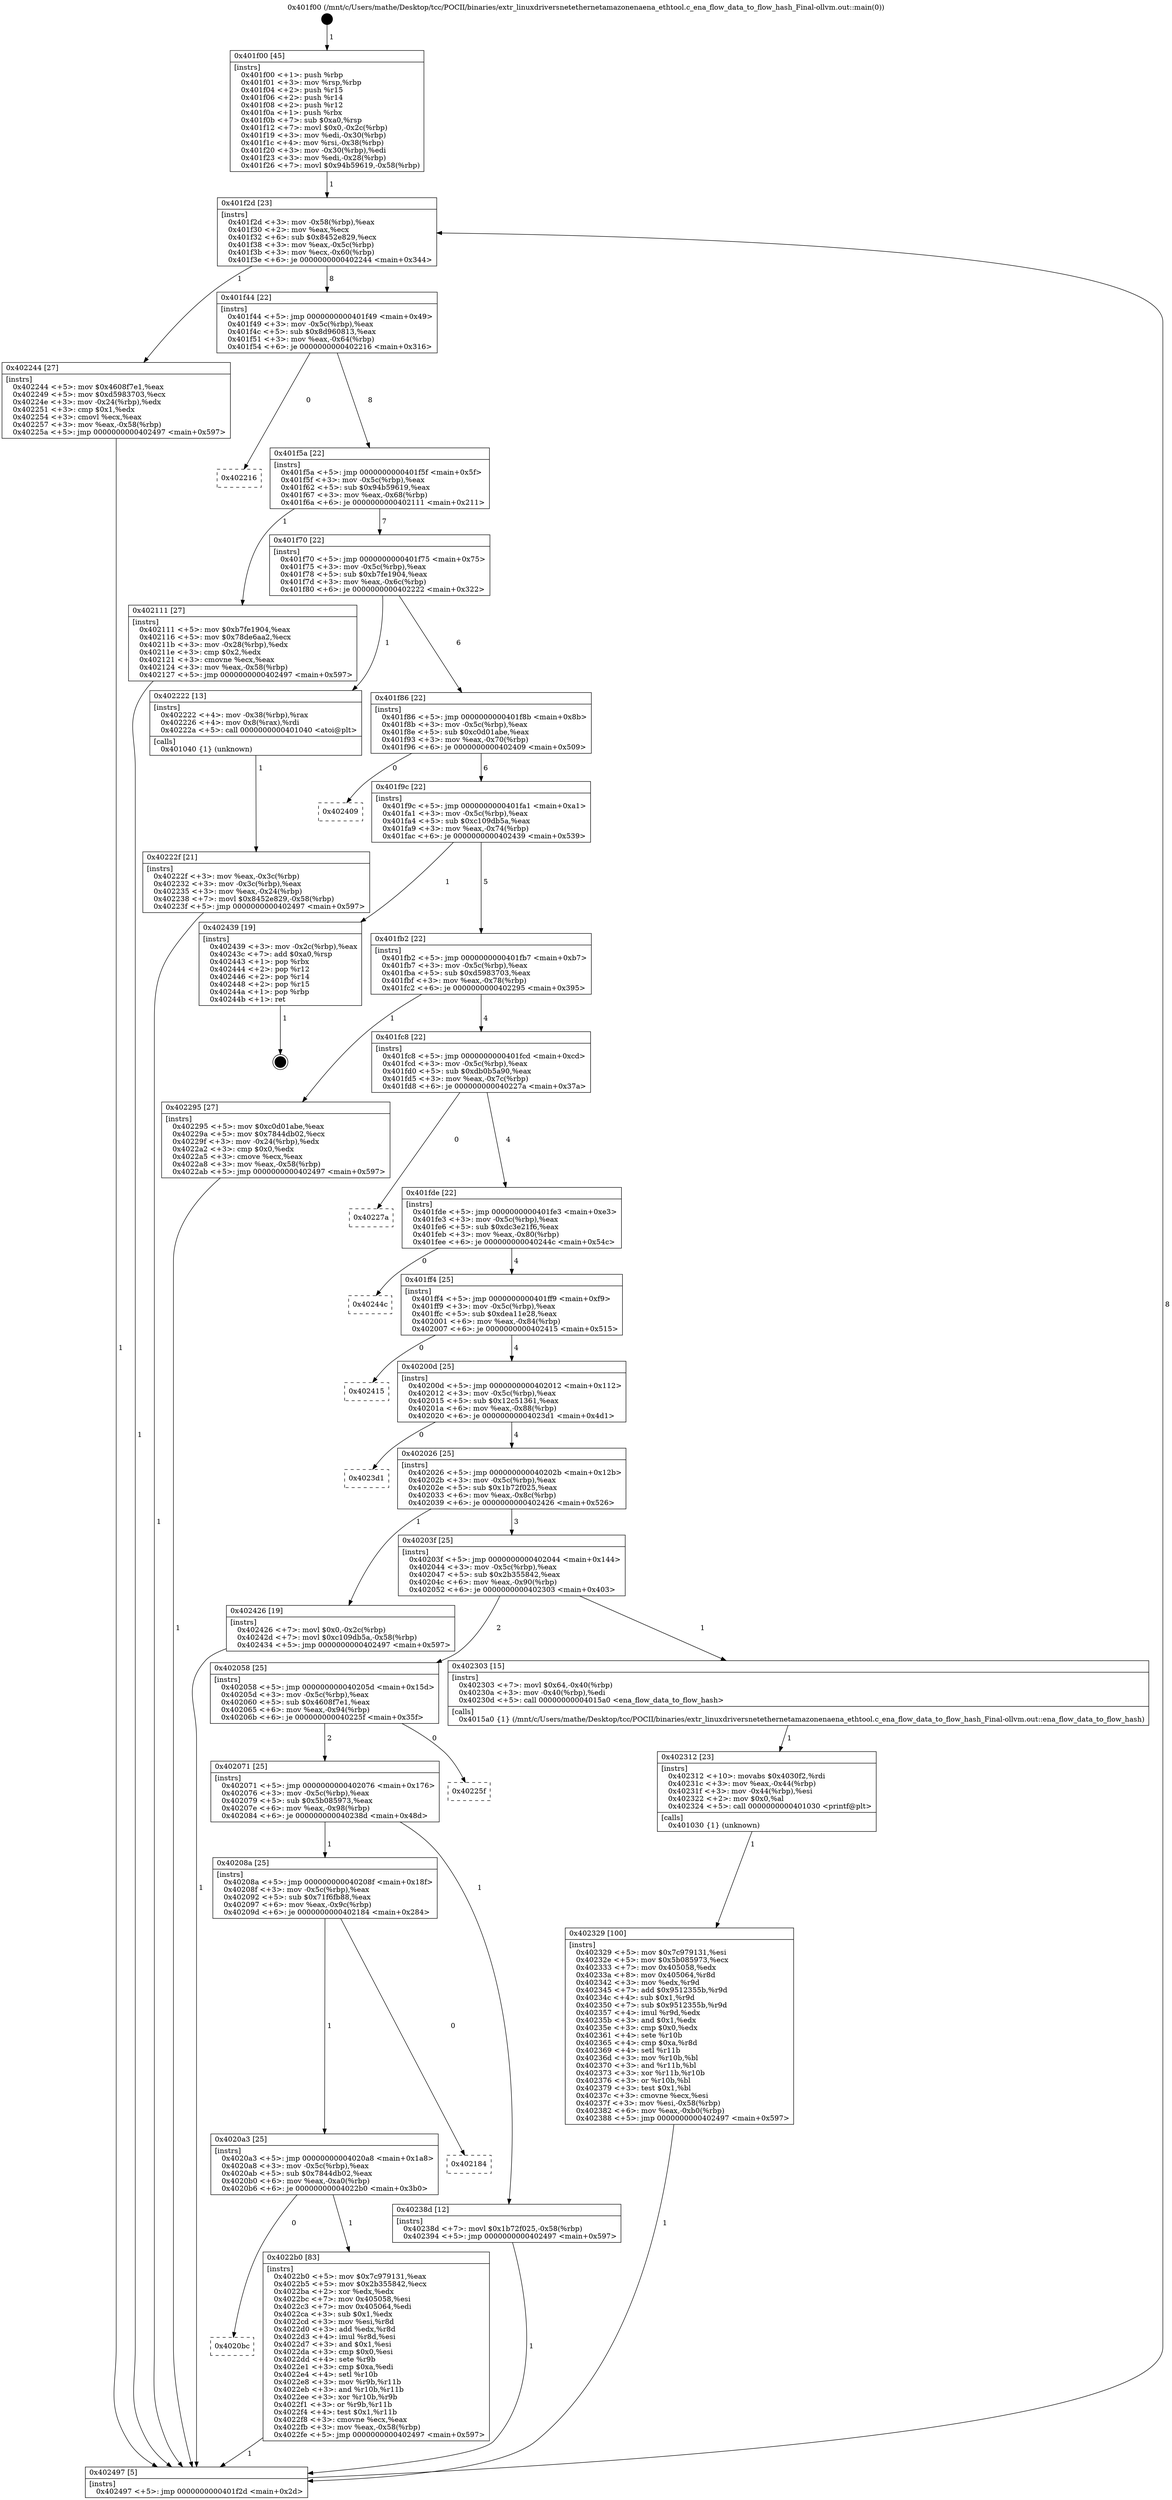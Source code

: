 digraph "0x401f00" {
  label = "0x401f00 (/mnt/c/Users/mathe/Desktop/tcc/POCII/binaries/extr_linuxdriversnetethernetamazonenaena_ethtool.c_ena_flow_data_to_flow_hash_Final-ollvm.out::main(0))"
  labelloc = "t"
  node[shape=record]

  Entry [label="",width=0.3,height=0.3,shape=circle,fillcolor=black,style=filled]
  "0x401f2d" [label="{
     0x401f2d [23]\l
     | [instrs]\l
     &nbsp;&nbsp;0x401f2d \<+3\>: mov -0x58(%rbp),%eax\l
     &nbsp;&nbsp;0x401f30 \<+2\>: mov %eax,%ecx\l
     &nbsp;&nbsp;0x401f32 \<+6\>: sub $0x8452e829,%ecx\l
     &nbsp;&nbsp;0x401f38 \<+3\>: mov %eax,-0x5c(%rbp)\l
     &nbsp;&nbsp;0x401f3b \<+3\>: mov %ecx,-0x60(%rbp)\l
     &nbsp;&nbsp;0x401f3e \<+6\>: je 0000000000402244 \<main+0x344\>\l
  }"]
  "0x402244" [label="{
     0x402244 [27]\l
     | [instrs]\l
     &nbsp;&nbsp;0x402244 \<+5\>: mov $0x4608f7e1,%eax\l
     &nbsp;&nbsp;0x402249 \<+5\>: mov $0xd5983703,%ecx\l
     &nbsp;&nbsp;0x40224e \<+3\>: mov -0x24(%rbp),%edx\l
     &nbsp;&nbsp;0x402251 \<+3\>: cmp $0x1,%edx\l
     &nbsp;&nbsp;0x402254 \<+3\>: cmovl %ecx,%eax\l
     &nbsp;&nbsp;0x402257 \<+3\>: mov %eax,-0x58(%rbp)\l
     &nbsp;&nbsp;0x40225a \<+5\>: jmp 0000000000402497 \<main+0x597\>\l
  }"]
  "0x401f44" [label="{
     0x401f44 [22]\l
     | [instrs]\l
     &nbsp;&nbsp;0x401f44 \<+5\>: jmp 0000000000401f49 \<main+0x49\>\l
     &nbsp;&nbsp;0x401f49 \<+3\>: mov -0x5c(%rbp),%eax\l
     &nbsp;&nbsp;0x401f4c \<+5\>: sub $0x8d960813,%eax\l
     &nbsp;&nbsp;0x401f51 \<+3\>: mov %eax,-0x64(%rbp)\l
     &nbsp;&nbsp;0x401f54 \<+6\>: je 0000000000402216 \<main+0x316\>\l
  }"]
  Exit [label="",width=0.3,height=0.3,shape=circle,fillcolor=black,style=filled,peripheries=2]
  "0x402216" [label="{
     0x402216\l
  }", style=dashed]
  "0x401f5a" [label="{
     0x401f5a [22]\l
     | [instrs]\l
     &nbsp;&nbsp;0x401f5a \<+5\>: jmp 0000000000401f5f \<main+0x5f\>\l
     &nbsp;&nbsp;0x401f5f \<+3\>: mov -0x5c(%rbp),%eax\l
     &nbsp;&nbsp;0x401f62 \<+5\>: sub $0x94b59619,%eax\l
     &nbsp;&nbsp;0x401f67 \<+3\>: mov %eax,-0x68(%rbp)\l
     &nbsp;&nbsp;0x401f6a \<+6\>: je 0000000000402111 \<main+0x211\>\l
  }"]
  "0x402329" [label="{
     0x402329 [100]\l
     | [instrs]\l
     &nbsp;&nbsp;0x402329 \<+5\>: mov $0x7c979131,%esi\l
     &nbsp;&nbsp;0x40232e \<+5\>: mov $0x5b085973,%ecx\l
     &nbsp;&nbsp;0x402333 \<+7\>: mov 0x405058,%edx\l
     &nbsp;&nbsp;0x40233a \<+8\>: mov 0x405064,%r8d\l
     &nbsp;&nbsp;0x402342 \<+3\>: mov %edx,%r9d\l
     &nbsp;&nbsp;0x402345 \<+7\>: add $0x9512355b,%r9d\l
     &nbsp;&nbsp;0x40234c \<+4\>: sub $0x1,%r9d\l
     &nbsp;&nbsp;0x402350 \<+7\>: sub $0x9512355b,%r9d\l
     &nbsp;&nbsp;0x402357 \<+4\>: imul %r9d,%edx\l
     &nbsp;&nbsp;0x40235b \<+3\>: and $0x1,%edx\l
     &nbsp;&nbsp;0x40235e \<+3\>: cmp $0x0,%edx\l
     &nbsp;&nbsp;0x402361 \<+4\>: sete %r10b\l
     &nbsp;&nbsp;0x402365 \<+4\>: cmp $0xa,%r8d\l
     &nbsp;&nbsp;0x402369 \<+4\>: setl %r11b\l
     &nbsp;&nbsp;0x40236d \<+3\>: mov %r10b,%bl\l
     &nbsp;&nbsp;0x402370 \<+3\>: and %r11b,%bl\l
     &nbsp;&nbsp;0x402373 \<+3\>: xor %r11b,%r10b\l
     &nbsp;&nbsp;0x402376 \<+3\>: or %r10b,%bl\l
     &nbsp;&nbsp;0x402379 \<+3\>: test $0x1,%bl\l
     &nbsp;&nbsp;0x40237c \<+3\>: cmovne %ecx,%esi\l
     &nbsp;&nbsp;0x40237f \<+3\>: mov %esi,-0x58(%rbp)\l
     &nbsp;&nbsp;0x402382 \<+6\>: mov %eax,-0xb0(%rbp)\l
     &nbsp;&nbsp;0x402388 \<+5\>: jmp 0000000000402497 \<main+0x597\>\l
  }"]
  "0x402111" [label="{
     0x402111 [27]\l
     | [instrs]\l
     &nbsp;&nbsp;0x402111 \<+5\>: mov $0xb7fe1904,%eax\l
     &nbsp;&nbsp;0x402116 \<+5\>: mov $0x78de6aa2,%ecx\l
     &nbsp;&nbsp;0x40211b \<+3\>: mov -0x28(%rbp),%edx\l
     &nbsp;&nbsp;0x40211e \<+3\>: cmp $0x2,%edx\l
     &nbsp;&nbsp;0x402121 \<+3\>: cmovne %ecx,%eax\l
     &nbsp;&nbsp;0x402124 \<+3\>: mov %eax,-0x58(%rbp)\l
     &nbsp;&nbsp;0x402127 \<+5\>: jmp 0000000000402497 \<main+0x597\>\l
  }"]
  "0x401f70" [label="{
     0x401f70 [22]\l
     | [instrs]\l
     &nbsp;&nbsp;0x401f70 \<+5\>: jmp 0000000000401f75 \<main+0x75\>\l
     &nbsp;&nbsp;0x401f75 \<+3\>: mov -0x5c(%rbp),%eax\l
     &nbsp;&nbsp;0x401f78 \<+5\>: sub $0xb7fe1904,%eax\l
     &nbsp;&nbsp;0x401f7d \<+3\>: mov %eax,-0x6c(%rbp)\l
     &nbsp;&nbsp;0x401f80 \<+6\>: je 0000000000402222 \<main+0x322\>\l
  }"]
  "0x402497" [label="{
     0x402497 [5]\l
     | [instrs]\l
     &nbsp;&nbsp;0x402497 \<+5\>: jmp 0000000000401f2d \<main+0x2d\>\l
  }"]
  "0x401f00" [label="{
     0x401f00 [45]\l
     | [instrs]\l
     &nbsp;&nbsp;0x401f00 \<+1\>: push %rbp\l
     &nbsp;&nbsp;0x401f01 \<+3\>: mov %rsp,%rbp\l
     &nbsp;&nbsp;0x401f04 \<+2\>: push %r15\l
     &nbsp;&nbsp;0x401f06 \<+2\>: push %r14\l
     &nbsp;&nbsp;0x401f08 \<+2\>: push %r12\l
     &nbsp;&nbsp;0x401f0a \<+1\>: push %rbx\l
     &nbsp;&nbsp;0x401f0b \<+7\>: sub $0xa0,%rsp\l
     &nbsp;&nbsp;0x401f12 \<+7\>: movl $0x0,-0x2c(%rbp)\l
     &nbsp;&nbsp;0x401f19 \<+3\>: mov %edi,-0x30(%rbp)\l
     &nbsp;&nbsp;0x401f1c \<+4\>: mov %rsi,-0x38(%rbp)\l
     &nbsp;&nbsp;0x401f20 \<+3\>: mov -0x30(%rbp),%edi\l
     &nbsp;&nbsp;0x401f23 \<+3\>: mov %edi,-0x28(%rbp)\l
     &nbsp;&nbsp;0x401f26 \<+7\>: movl $0x94b59619,-0x58(%rbp)\l
  }"]
  "0x402312" [label="{
     0x402312 [23]\l
     | [instrs]\l
     &nbsp;&nbsp;0x402312 \<+10\>: movabs $0x4030f2,%rdi\l
     &nbsp;&nbsp;0x40231c \<+3\>: mov %eax,-0x44(%rbp)\l
     &nbsp;&nbsp;0x40231f \<+3\>: mov -0x44(%rbp),%esi\l
     &nbsp;&nbsp;0x402322 \<+2\>: mov $0x0,%al\l
     &nbsp;&nbsp;0x402324 \<+5\>: call 0000000000401030 \<printf@plt\>\l
     | [calls]\l
     &nbsp;&nbsp;0x401030 \{1\} (unknown)\l
  }"]
  "0x402222" [label="{
     0x402222 [13]\l
     | [instrs]\l
     &nbsp;&nbsp;0x402222 \<+4\>: mov -0x38(%rbp),%rax\l
     &nbsp;&nbsp;0x402226 \<+4\>: mov 0x8(%rax),%rdi\l
     &nbsp;&nbsp;0x40222a \<+5\>: call 0000000000401040 \<atoi@plt\>\l
     | [calls]\l
     &nbsp;&nbsp;0x401040 \{1\} (unknown)\l
  }"]
  "0x401f86" [label="{
     0x401f86 [22]\l
     | [instrs]\l
     &nbsp;&nbsp;0x401f86 \<+5\>: jmp 0000000000401f8b \<main+0x8b\>\l
     &nbsp;&nbsp;0x401f8b \<+3\>: mov -0x5c(%rbp),%eax\l
     &nbsp;&nbsp;0x401f8e \<+5\>: sub $0xc0d01abe,%eax\l
     &nbsp;&nbsp;0x401f93 \<+3\>: mov %eax,-0x70(%rbp)\l
     &nbsp;&nbsp;0x401f96 \<+6\>: je 0000000000402409 \<main+0x509\>\l
  }"]
  "0x40222f" [label="{
     0x40222f [21]\l
     | [instrs]\l
     &nbsp;&nbsp;0x40222f \<+3\>: mov %eax,-0x3c(%rbp)\l
     &nbsp;&nbsp;0x402232 \<+3\>: mov -0x3c(%rbp),%eax\l
     &nbsp;&nbsp;0x402235 \<+3\>: mov %eax,-0x24(%rbp)\l
     &nbsp;&nbsp;0x402238 \<+7\>: movl $0x8452e829,-0x58(%rbp)\l
     &nbsp;&nbsp;0x40223f \<+5\>: jmp 0000000000402497 \<main+0x597\>\l
  }"]
  "0x4020bc" [label="{
     0x4020bc\l
  }", style=dashed]
  "0x402409" [label="{
     0x402409\l
  }", style=dashed]
  "0x401f9c" [label="{
     0x401f9c [22]\l
     | [instrs]\l
     &nbsp;&nbsp;0x401f9c \<+5\>: jmp 0000000000401fa1 \<main+0xa1\>\l
     &nbsp;&nbsp;0x401fa1 \<+3\>: mov -0x5c(%rbp),%eax\l
     &nbsp;&nbsp;0x401fa4 \<+5\>: sub $0xc109db5a,%eax\l
     &nbsp;&nbsp;0x401fa9 \<+3\>: mov %eax,-0x74(%rbp)\l
     &nbsp;&nbsp;0x401fac \<+6\>: je 0000000000402439 \<main+0x539\>\l
  }"]
  "0x4022b0" [label="{
     0x4022b0 [83]\l
     | [instrs]\l
     &nbsp;&nbsp;0x4022b0 \<+5\>: mov $0x7c979131,%eax\l
     &nbsp;&nbsp;0x4022b5 \<+5\>: mov $0x2b355842,%ecx\l
     &nbsp;&nbsp;0x4022ba \<+2\>: xor %edx,%edx\l
     &nbsp;&nbsp;0x4022bc \<+7\>: mov 0x405058,%esi\l
     &nbsp;&nbsp;0x4022c3 \<+7\>: mov 0x405064,%edi\l
     &nbsp;&nbsp;0x4022ca \<+3\>: sub $0x1,%edx\l
     &nbsp;&nbsp;0x4022cd \<+3\>: mov %esi,%r8d\l
     &nbsp;&nbsp;0x4022d0 \<+3\>: add %edx,%r8d\l
     &nbsp;&nbsp;0x4022d3 \<+4\>: imul %r8d,%esi\l
     &nbsp;&nbsp;0x4022d7 \<+3\>: and $0x1,%esi\l
     &nbsp;&nbsp;0x4022da \<+3\>: cmp $0x0,%esi\l
     &nbsp;&nbsp;0x4022dd \<+4\>: sete %r9b\l
     &nbsp;&nbsp;0x4022e1 \<+3\>: cmp $0xa,%edi\l
     &nbsp;&nbsp;0x4022e4 \<+4\>: setl %r10b\l
     &nbsp;&nbsp;0x4022e8 \<+3\>: mov %r9b,%r11b\l
     &nbsp;&nbsp;0x4022eb \<+3\>: and %r10b,%r11b\l
     &nbsp;&nbsp;0x4022ee \<+3\>: xor %r10b,%r9b\l
     &nbsp;&nbsp;0x4022f1 \<+3\>: or %r9b,%r11b\l
     &nbsp;&nbsp;0x4022f4 \<+4\>: test $0x1,%r11b\l
     &nbsp;&nbsp;0x4022f8 \<+3\>: cmovne %ecx,%eax\l
     &nbsp;&nbsp;0x4022fb \<+3\>: mov %eax,-0x58(%rbp)\l
     &nbsp;&nbsp;0x4022fe \<+5\>: jmp 0000000000402497 \<main+0x597\>\l
  }"]
  "0x402439" [label="{
     0x402439 [19]\l
     | [instrs]\l
     &nbsp;&nbsp;0x402439 \<+3\>: mov -0x2c(%rbp),%eax\l
     &nbsp;&nbsp;0x40243c \<+7\>: add $0xa0,%rsp\l
     &nbsp;&nbsp;0x402443 \<+1\>: pop %rbx\l
     &nbsp;&nbsp;0x402444 \<+2\>: pop %r12\l
     &nbsp;&nbsp;0x402446 \<+2\>: pop %r14\l
     &nbsp;&nbsp;0x402448 \<+2\>: pop %r15\l
     &nbsp;&nbsp;0x40244a \<+1\>: pop %rbp\l
     &nbsp;&nbsp;0x40244b \<+1\>: ret\l
  }"]
  "0x401fb2" [label="{
     0x401fb2 [22]\l
     | [instrs]\l
     &nbsp;&nbsp;0x401fb2 \<+5\>: jmp 0000000000401fb7 \<main+0xb7\>\l
     &nbsp;&nbsp;0x401fb7 \<+3\>: mov -0x5c(%rbp),%eax\l
     &nbsp;&nbsp;0x401fba \<+5\>: sub $0xd5983703,%eax\l
     &nbsp;&nbsp;0x401fbf \<+3\>: mov %eax,-0x78(%rbp)\l
     &nbsp;&nbsp;0x401fc2 \<+6\>: je 0000000000402295 \<main+0x395\>\l
  }"]
  "0x4020a3" [label="{
     0x4020a3 [25]\l
     | [instrs]\l
     &nbsp;&nbsp;0x4020a3 \<+5\>: jmp 00000000004020a8 \<main+0x1a8\>\l
     &nbsp;&nbsp;0x4020a8 \<+3\>: mov -0x5c(%rbp),%eax\l
     &nbsp;&nbsp;0x4020ab \<+5\>: sub $0x7844db02,%eax\l
     &nbsp;&nbsp;0x4020b0 \<+6\>: mov %eax,-0xa0(%rbp)\l
     &nbsp;&nbsp;0x4020b6 \<+6\>: je 00000000004022b0 \<main+0x3b0\>\l
  }"]
  "0x402295" [label="{
     0x402295 [27]\l
     | [instrs]\l
     &nbsp;&nbsp;0x402295 \<+5\>: mov $0xc0d01abe,%eax\l
     &nbsp;&nbsp;0x40229a \<+5\>: mov $0x7844db02,%ecx\l
     &nbsp;&nbsp;0x40229f \<+3\>: mov -0x24(%rbp),%edx\l
     &nbsp;&nbsp;0x4022a2 \<+3\>: cmp $0x0,%edx\l
     &nbsp;&nbsp;0x4022a5 \<+3\>: cmove %ecx,%eax\l
     &nbsp;&nbsp;0x4022a8 \<+3\>: mov %eax,-0x58(%rbp)\l
     &nbsp;&nbsp;0x4022ab \<+5\>: jmp 0000000000402497 \<main+0x597\>\l
  }"]
  "0x401fc8" [label="{
     0x401fc8 [22]\l
     | [instrs]\l
     &nbsp;&nbsp;0x401fc8 \<+5\>: jmp 0000000000401fcd \<main+0xcd\>\l
     &nbsp;&nbsp;0x401fcd \<+3\>: mov -0x5c(%rbp),%eax\l
     &nbsp;&nbsp;0x401fd0 \<+5\>: sub $0xdb0b5a90,%eax\l
     &nbsp;&nbsp;0x401fd5 \<+3\>: mov %eax,-0x7c(%rbp)\l
     &nbsp;&nbsp;0x401fd8 \<+6\>: je 000000000040227a \<main+0x37a\>\l
  }"]
  "0x402184" [label="{
     0x402184\l
  }", style=dashed]
  "0x40227a" [label="{
     0x40227a\l
  }", style=dashed]
  "0x401fde" [label="{
     0x401fde [22]\l
     | [instrs]\l
     &nbsp;&nbsp;0x401fde \<+5\>: jmp 0000000000401fe3 \<main+0xe3\>\l
     &nbsp;&nbsp;0x401fe3 \<+3\>: mov -0x5c(%rbp),%eax\l
     &nbsp;&nbsp;0x401fe6 \<+5\>: sub $0xdc3e21f6,%eax\l
     &nbsp;&nbsp;0x401feb \<+3\>: mov %eax,-0x80(%rbp)\l
     &nbsp;&nbsp;0x401fee \<+6\>: je 000000000040244c \<main+0x54c\>\l
  }"]
  "0x40208a" [label="{
     0x40208a [25]\l
     | [instrs]\l
     &nbsp;&nbsp;0x40208a \<+5\>: jmp 000000000040208f \<main+0x18f\>\l
     &nbsp;&nbsp;0x40208f \<+3\>: mov -0x5c(%rbp),%eax\l
     &nbsp;&nbsp;0x402092 \<+5\>: sub $0x71f6fb88,%eax\l
     &nbsp;&nbsp;0x402097 \<+6\>: mov %eax,-0x9c(%rbp)\l
     &nbsp;&nbsp;0x40209d \<+6\>: je 0000000000402184 \<main+0x284\>\l
  }"]
  "0x40244c" [label="{
     0x40244c\l
  }", style=dashed]
  "0x401ff4" [label="{
     0x401ff4 [25]\l
     | [instrs]\l
     &nbsp;&nbsp;0x401ff4 \<+5\>: jmp 0000000000401ff9 \<main+0xf9\>\l
     &nbsp;&nbsp;0x401ff9 \<+3\>: mov -0x5c(%rbp),%eax\l
     &nbsp;&nbsp;0x401ffc \<+5\>: sub $0xdea11e28,%eax\l
     &nbsp;&nbsp;0x402001 \<+6\>: mov %eax,-0x84(%rbp)\l
     &nbsp;&nbsp;0x402007 \<+6\>: je 0000000000402415 \<main+0x515\>\l
  }"]
  "0x40238d" [label="{
     0x40238d [12]\l
     | [instrs]\l
     &nbsp;&nbsp;0x40238d \<+7\>: movl $0x1b72f025,-0x58(%rbp)\l
     &nbsp;&nbsp;0x402394 \<+5\>: jmp 0000000000402497 \<main+0x597\>\l
  }"]
  "0x402415" [label="{
     0x402415\l
  }", style=dashed]
  "0x40200d" [label="{
     0x40200d [25]\l
     | [instrs]\l
     &nbsp;&nbsp;0x40200d \<+5\>: jmp 0000000000402012 \<main+0x112\>\l
     &nbsp;&nbsp;0x402012 \<+3\>: mov -0x5c(%rbp),%eax\l
     &nbsp;&nbsp;0x402015 \<+5\>: sub $0x12c51361,%eax\l
     &nbsp;&nbsp;0x40201a \<+6\>: mov %eax,-0x88(%rbp)\l
     &nbsp;&nbsp;0x402020 \<+6\>: je 00000000004023d1 \<main+0x4d1\>\l
  }"]
  "0x402071" [label="{
     0x402071 [25]\l
     | [instrs]\l
     &nbsp;&nbsp;0x402071 \<+5\>: jmp 0000000000402076 \<main+0x176\>\l
     &nbsp;&nbsp;0x402076 \<+3\>: mov -0x5c(%rbp),%eax\l
     &nbsp;&nbsp;0x402079 \<+5\>: sub $0x5b085973,%eax\l
     &nbsp;&nbsp;0x40207e \<+6\>: mov %eax,-0x98(%rbp)\l
     &nbsp;&nbsp;0x402084 \<+6\>: je 000000000040238d \<main+0x48d\>\l
  }"]
  "0x4023d1" [label="{
     0x4023d1\l
  }", style=dashed]
  "0x402026" [label="{
     0x402026 [25]\l
     | [instrs]\l
     &nbsp;&nbsp;0x402026 \<+5\>: jmp 000000000040202b \<main+0x12b\>\l
     &nbsp;&nbsp;0x40202b \<+3\>: mov -0x5c(%rbp),%eax\l
     &nbsp;&nbsp;0x40202e \<+5\>: sub $0x1b72f025,%eax\l
     &nbsp;&nbsp;0x402033 \<+6\>: mov %eax,-0x8c(%rbp)\l
     &nbsp;&nbsp;0x402039 \<+6\>: je 0000000000402426 \<main+0x526\>\l
  }"]
  "0x40225f" [label="{
     0x40225f\l
  }", style=dashed]
  "0x402426" [label="{
     0x402426 [19]\l
     | [instrs]\l
     &nbsp;&nbsp;0x402426 \<+7\>: movl $0x0,-0x2c(%rbp)\l
     &nbsp;&nbsp;0x40242d \<+7\>: movl $0xc109db5a,-0x58(%rbp)\l
     &nbsp;&nbsp;0x402434 \<+5\>: jmp 0000000000402497 \<main+0x597\>\l
  }"]
  "0x40203f" [label="{
     0x40203f [25]\l
     | [instrs]\l
     &nbsp;&nbsp;0x40203f \<+5\>: jmp 0000000000402044 \<main+0x144\>\l
     &nbsp;&nbsp;0x402044 \<+3\>: mov -0x5c(%rbp),%eax\l
     &nbsp;&nbsp;0x402047 \<+5\>: sub $0x2b355842,%eax\l
     &nbsp;&nbsp;0x40204c \<+6\>: mov %eax,-0x90(%rbp)\l
     &nbsp;&nbsp;0x402052 \<+6\>: je 0000000000402303 \<main+0x403\>\l
  }"]
  "0x402058" [label="{
     0x402058 [25]\l
     | [instrs]\l
     &nbsp;&nbsp;0x402058 \<+5\>: jmp 000000000040205d \<main+0x15d\>\l
     &nbsp;&nbsp;0x40205d \<+3\>: mov -0x5c(%rbp),%eax\l
     &nbsp;&nbsp;0x402060 \<+5\>: sub $0x4608f7e1,%eax\l
     &nbsp;&nbsp;0x402065 \<+6\>: mov %eax,-0x94(%rbp)\l
     &nbsp;&nbsp;0x40206b \<+6\>: je 000000000040225f \<main+0x35f\>\l
  }"]
  "0x402303" [label="{
     0x402303 [15]\l
     | [instrs]\l
     &nbsp;&nbsp;0x402303 \<+7\>: movl $0x64,-0x40(%rbp)\l
     &nbsp;&nbsp;0x40230a \<+3\>: mov -0x40(%rbp),%edi\l
     &nbsp;&nbsp;0x40230d \<+5\>: call 00000000004015a0 \<ena_flow_data_to_flow_hash\>\l
     | [calls]\l
     &nbsp;&nbsp;0x4015a0 \{1\} (/mnt/c/Users/mathe/Desktop/tcc/POCII/binaries/extr_linuxdriversnetethernetamazonenaena_ethtool.c_ena_flow_data_to_flow_hash_Final-ollvm.out::ena_flow_data_to_flow_hash)\l
  }"]
  Entry -> "0x401f00" [label=" 1"]
  "0x401f2d" -> "0x402244" [label=" 1"]
  "0x401f2d" -> "0x401f44" [label=" 8"]
  "0x402439" -> Exit [label=" 1"]
  "0x401f44" -> "0x402216" [label=" 0"]
  "0x401f44" -> "0x401f5a" [label=" 8"]
  "0x402426" -> "0x402497" [label=" 1"]
  "0x401f5a" -> "0x402111" [label=" 1"]
  "0x401f5a" -> "0x401f70" [label=" 7"]
  "0x402111" -> "0x402497" [label=" 1"]
  "0x401f00" -> "0x401f2d" [label=" 1"]
  "0x402497" -> "0x401f2d" [label=" 8"]
  "0x40238d" -> "0x402497" [label=" 1"]
  "0x401f70" -> "0x402222" [label=" 1"]
  "0x401f70" -> "0x401f86" [label=" 6"]
  "0x402222" -> "0x40222f" [label=" 1"]
  "0x40222f" -> "0x402497" [label=" 1"]
  "0x402244" -> "0x402497" [label=" 1"]
  "0x402329" -> "0x402497" [label=" 1"]
  "0x401f86" -> "0x402409" [label=" 0"]
  "0x401f86" -> "0x401f9c" [label=" 6"]
  "0x402312" -> "0x402329" [label=" 1"]
  "0x401f9c" -> "0x402439" [label=" 1"]
  "0x401f9c" -> "0x401fb2" [label=" 5"]
  "0x402303" -> "0x402312" [label=" 1"]
  "0x401fb2" -> "0x402295" [label=" 1"]
  "0x401fb2" -> "0x401fc8" [label=" 4"]
  "0x402295" -> "0x402497" [label=" 1"]
  "0x4020a3" -> "0x4020bc" [label=" 0"]
  "0x401fc8" -> "0x40227a" [label=" 0"]
  "0x401fc8" -> "0x401fde" [label=" 4"]
  "0x4020a3" -> "0x4022b0" [label=" 1"]
  "0x401fde" -> "0x40244c" [label=" 0"]
  "0x401fde" -> "0x401ff4" [label=" 4"]
  "0x40208a" -> "0x4020a3" [label=" 1"]
  "0x401ff4" -> "0x402415" [label=" 0"]
  "0x401ff4" -> "0x40200d" [label=" 4"]
  "0x40208a" -> "0x402184" [label=" 0"]
  "0x40200d" -> "0x4023d1" [label=" 0"]
  "0x40200d" -> "0x402026" [label=" 4"]
  "0x402071" -> "0x40208a" [label=" 1"]
  "0x402026" -> "0x402426" [label=" 1"]
  "0x402026" -> "0x40203f" [label=" 3"]
  "0x402071" -> "0x40238d" [label=" 1"]
  "0x40203f" -> "0x402303" [label=" 1"]
  "0x40203f" -> "0x402058" [label=" 2"]
  "0x4022b0" -> "0x402497" [label=" 1"]
  "0x402058" -> "0x40225f" [label=" 0"]
  "0x402058" -> "0x402071" [label=" 2"]
}
